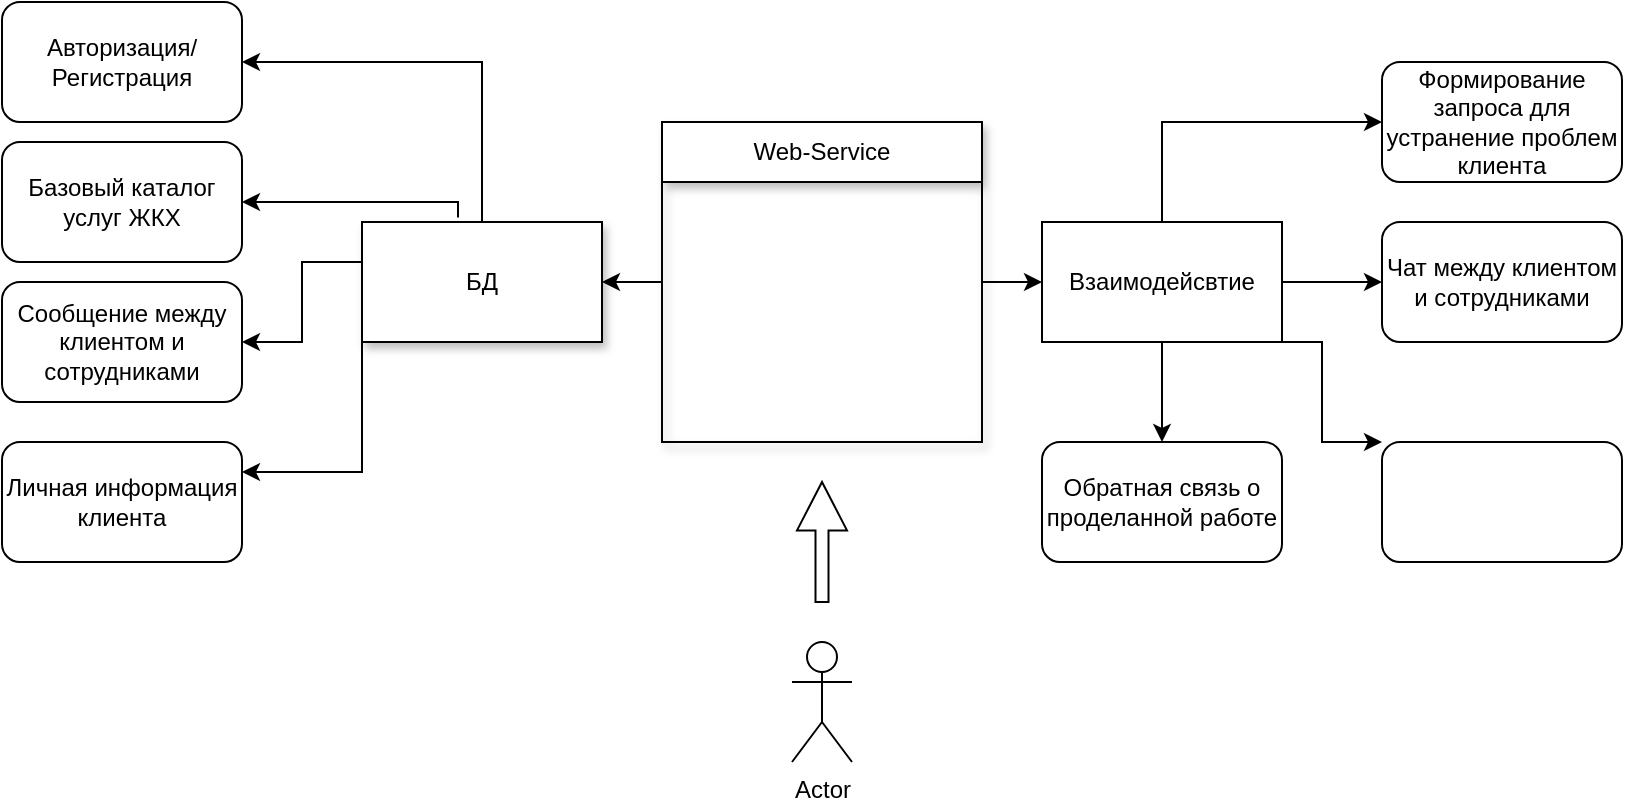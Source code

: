 <mxfile version="22.0.8" type="github">
  <diagram name="Страница — 1" id="ydNsYoAzzWE7PIhJrhiw">
    <mxGraphModel dx="724" dy="395" grid="1" gridSize="10" guides="1" tooltips="1" connect="1" arrows="1" fold="1" page="1" pageScale="1" pageWidth="827" pageHeight="1169" math="0" shadow="0">
      <root>
        <mxCell id="0" />
        <mxCell id="1" parent="0" />
        <mxCell id="IVdtdNR_76tnPGUoqdaf-23" value="" style="edgeStyle=orthogonalEdgeStyle;rounded=0;orthogonalLoop=1;jettySize=auto;html=1;" edge="1" parent="1" source="IVdtdNR_76tnPGUoqdaf-2" target="IVdtdNR_76tnPGUoqdaf-22">
          <mxGeometry relative="1" as="geometry" />
        </mxCell>
        <mxCell id="IVdtdNR_76tnPGUoqdaf-43" style="edgeStyle=orthogonalEdgeStyle;rounded=0;orthogonalLoop=1;jettySize=auto;html=1;entryX=0;entryY=0.5;entryDx=0;entryDy=0;" edge="1" parent="1" source="IVdtdNR_76tnPGUoqdaf-2" target="IVdtdNR_76tnPGUoqdaf-42">
          <mxGeometry relative="1" as="geometry" />
        </mxCell>
        <mxCell id="IVdtdNR_76tnPGUoqdaf-2" value="Web-Service" style="swimlane;fontStyle=0;childLayout=stackLayout;horizontal=1;startSize=30;horizontalStack=0;resizeParent=1;resizeParentMax=0;resizeLast=0;collapsible=1;marginBottom=0;whiteSpace=wrap;html=1;shadow=1;points=[[0,0,0,0,0],[0,0.25,0,0,0],[0,0.33,0,0,0],[0,0.5,0,0,0],[0,0.67,0,0,0],[0,0.75,0,0,0],[0,1,0,0,0],[0.25,0,0,0,0],[0.25,1,0,0,0],[0.5,0,0,0,0],[0.5,1,0,0,0],[0.75,0,0,0,0],[0.75,1,0,0,0],[1,0,0,0,0],[1,0.25,0,0,0],[1,0.5,0,0,0],[1,0.75,0,0,0],[1,1,0,0,0]];" vertex="1" parent="1">
          <mxGeometry x="370" y="160" width="160" height="160" as="geometry" />
        </mxCell>
        <mxCell id="IVdtdNR_76tnPGUoqdaf-14" value="Actor" style="shape=umlActor;verticalLabelPosition=bottom;verticalAlign=top;html=1;" vertex="1" parent="1">
          <mxGeometry x="435" y="420" width="30" height="60" as="geometry" />
        </mxCell>
        <mxCell id="IVdtdNR_76tnPGUoqdaf-15" value="" style="html=1;shadow=0;dashed=0;align=center;verticalAlign=middle;shape=mxgraph.arrows2.arrow;dy=0.74;dx=24.19;direction=north;notch=0;" vertex="1" parent="1">
          <mxGeometry x="437.5" y="340" width="25" height="60" as="geometry" />
        </mxCell>
        <mxCell id="IVdtdNR_76tnPGUoqdaf-30" style="edgeStyle=orthogonalEdgeStyle;rounded=0;orthogonalLoop=1;jettySize=auto;html=1;exitX=0.5;exitY=0;exitDx=0;exitDy=0;entryX=1;entryY=0.5;entryDx=0;entryDy=0;" edge="1" parent="1" source="IVdtdNR_76tnPGUoqdaf-22" target="IVdtdNR_76tnPGUoqdaf-28">
          <mxGeometry relative="1" as="geometry" />
        </mxCell>
        <mxCell id="IVdtdNR_76tnPGUoqdaf-32" style="edgeStyle=orthogonalEdgeStyle;rounded=0;orthogonalLoop=1;jettySize=auto;html=1;entryX=1;entryY=0.5;entryDx=0;entryDy=0;exitX=0.4;exitY=-0.037;exitDx=0;exitDy=0;exitPerimeter=0;" edge="1" parent="1" source="IVdtdNR_76tnPGUoqdaf-22" target="IVdtdNR_76tnPGUoqdaf-31">
          <mxGeometry relative="1" as="geometry">
            <Array as="points">
              <mxPoint x="268" y="200" />
            </Array>
          </mxGeometry>
        </mxCell>
        <mxCell id="IVdtdNR_76tnPGUoqdaf-34" style="edgeStyle=orthogonalEdgeStyle;rounded=0;orthogonalLoop=1;jettySize=auto;html=1;entryX=1;entryY=0.5;entryDx=0;entryDy=0;exitX=0;exitY=0;exitDx=0;exitDy=0;" edge="1" parent="1" source="IVdtdNR_76tnPGUoqdaf-22" target="IVdtdNR_76tnPGUoqdaf-33">
          <mxGeometry relative="1" as="geometry">
            <Array as="points">
              <mxPoint x="220" y="230" />
              <mxPoint x="190" y="230" />
              <mxPoint x="190" y="270" />
            </Array>
          </mxGeometry>
        </mxCell>
        <mxCell id="IVdtdNR_76tnPGUoqdaf-38" style="edgeStyle=orthogonalEdgeStyle;rounded=0;orthogonalLoop=1;jettySize=auto;html=1;exitX=0;exitY=1;exitDx=0;exitDy=0;entryX=1;entryY=0.25;entryDx=0;entryDy=0;" edge="1" parent="1" source="IVdtdNR_76tnPGUoqdaf-22" target="IVdtdNR_76tnPGUoqdaf-35">
          <mxGeometry relative="1" as="geometry">
            <Array as="points">
              <mxPoint x="220" y="335" />
            </Array>
          </mxGeometry>
        </mxCell>
        <mxCell id="IVdtdNR_76tnPGUoqdaf-22" value="БД" style="whiteSpace=wrap;html=1;fontStyle=0;startSize=30;shadow=1;" vertex="1" parent="1">
          <mxGeometry x="220" y="210" width="120" height="60" as="geometry" />
        </mxCell>
        <mxCell id="IVdtdNR_76tnPGUoqdaf-28" value="Авторизация/Регистрация" style="rounded=1;whiteSpace=wrap;html=1;" vertex="1" parent="1">
          <mxGeometry x="40" y="100" width="120" height="60" as="geometry" />
        </mxCell>
        <mxCell id="IVdtdNR_76tnPGUoqdaf-31" value="Базовый каталог услуг ЖКХ" style="rounded=1;whiteSpace=wrap;html=1;" vertex="1" parent="1">
          <mxGeometry x="40" y="170" width="120" height="60" as="geometry" />
        </mxCell>
        <mxCell id="IVdtdNR_76tnPGUoqdaf-33" value="Сообщение между клиентом и сотрудниками" style="rounded=1;whiteSpace=wrap;html=1;" vertex="1" parent="1">
          <mxGeometry x="40" y="240" width="120" height="60" as="geometry" />
        </mxCell>
        <mxCell id="IVdtdNR_76tnPGUoqdaf-35" value="Личная информация клиента" style="rounded=1;whiteSpace=wrap;html=1;" vertex="1" parent="1">
          <mxGeometry x="40" y="320" width="120" height="60" as="geometry" />
        </mxCell>
        <mxCell id="IVdtdNR_76tnPGUoqdaf-45" style="edgeStyle=orthogonalEdgeStyle;rounded=0;orthogonalLoop=1;jettySize=auto;html=1;exitX=1;exitY=0.5;exitDx=0;exitDy=0;entryX=0;entryY=0.5;entryDx=0;entryDy=0;" edge="1" parent="1" source="IVdtdNR_76tnPGUoqdaf-42" target="IVdtdNR_76tnPGUoqdaf-44">
          <mxGeometry relative="1" as="geometry" />
        </mxCell>
        <mxCell id="IVdtdNR_76tnPGUoqdaf-47" style="edgeStyle=orthogonalEdgeStyle;rounded=0;orthogonalLoop=1;jettySize=auto;html=1;exitX=0.5;exitY=0;exitDx=0;exitDy=0;entryX=0;entryY=0.5;entryDx=0;entryDy=0;" edge="1" parent="1" source="IVdtdNR_76tnPGUoqdaf-42" target="IVdtdNR_76tnPGUoqdaf-46">
          <mxGeometry relative="1" as="geometry" />
        </mxCell>
        <mxCell id="IVdtdNR_76tnPGUoqdaf-49" style="edgeStyle=orthogonalEdgeStyle;rounded=0;orthogonalLoop=1;jettySize=auto;html=1;exitX=0.5;exitY=1;exitDx=0;exitDy=0;" edge="1" parent="1" source="IVdtdNR_76tnPGUoqdaf-42" target="IVdtdNR_76tnPGUoqdaf-48">
          <mxGeometry relative="1" as="geometry" />
        </mxCell>
        <mxCell id="IVdtdNR_76tnPGUoqdaf-51" style="edgeStyle=orthogonalEdgeStyle;rounded=0;orthogonalLoop=1;jettySize=auto;html=1;exitX=1;exitY=1;exitDx=0;exitDy=0;entryX=0;entryY=0;entryDx=0;entryDy=0;" edge="1" parent="1" source="IVdtdNR_76tnPGUoqdaf-42" target="IVdtdNR_76tnPGUoqdaf-50">
          <mxGeometry relative="1" as="geometry">
            <Array as="points">
              <mxPoint x="700" y="270" />
              <mxPoint x="700" y="320" />
            </Array>
          </mxGeometry>
        </mxCell>
        <mxCell id="IVdtdNR_76tnPGUoqdaf-42" value="Взаимодейсвтие" style="rounded=0;whiteSpace=wrap;html=1;" vertex="1" parent="1">
          <mxGeometry x="560" y="210" width="120" height="60" as="geometry" />
        </mxCell>
        <mxCell id="IVdtdNR_76tnPGUoqdaf-44" value="Чат между клиентом&lt;br&gt;и сотрудниками" style="rounded=1;whiteSpace=wrap;html=1;" vertex="1" parent="1">
          <mxGeometry x="730" y="210" width="120" height="60" as="geometry" />
        </mxCell>
        <mxCell id="IVdtdNR_76tnPGUoqdaf-46" value="Формирование запроса для устранение проблем клиента" style="rounded=1;whiteSpace=wrap;html=1;" vertex="1" parent="1">
          <mxGeometry x="730" y="130" width="120" height="60" as="geometry" />
        </mxCell>
        <mxCell id="IVdtdNR_76tnPGUoqdaf-48" value="Обратная связь о проделанной работе" style="rounded=1;whiteSpace=wrap;html=1;" vertex="1" parent="1">
          <mxGeometry x="560" y="320" width="120" height="60" as="geometry" />
        </mxCell>
        <mxCell id="IVdtdNR_76tnPGUoqdaf-50" value="" style="rounded=1;whiteSpace=wrap;html=1;" vertex="1" parent="1">
          <mxGeometry x="730" y="320" width="120" height="60" as="geometry" />
        </mxCell>
      </root>
    </mxGraphModel>
  </diagram>
</mxfile>
